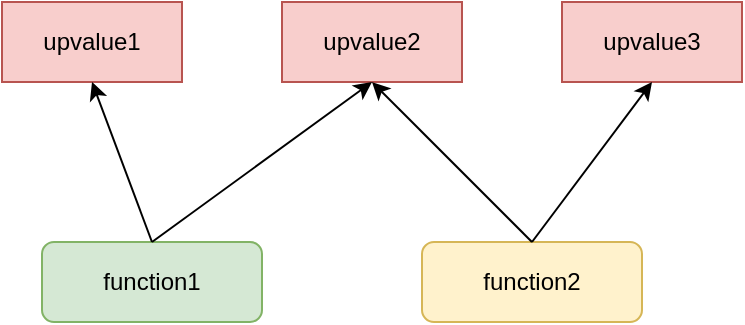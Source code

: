 <mxfile version="24.4.13" type="github">
  <diagram name="第 1 页" id="cMK7JDUvZT4BYyie77ED">
    <mxGraphModel dx="1213" dy="746" grid="1" gridSize="10" guides="1" tooltips="1" connect="1" arrows="1" fold="1" page="1" pageScale="1" pageWidth="827" pageHeight="1169" math="0" shadow="0">
      <root>
        <mxCell id="0" />
        <mxCell id="1" parent="0" />
        <mxCell id="AR4m9xngql7emWe2jwpg-1" value="function1" style="rounded=1;whiteSpace=wrap;html=1;fillColor=#d5e8d4;strokeColor=#82b366;" vertex="1" parent="1">
          <mxGeometry x="140" y="350" width="110" height="40" as="geometry" />
        </mxCell>
        <mxCell id="AR4m9xngql7emWe2jwpg-2" value="function2" style="rounded=1;whiteSpace=wrap;html=1;fillColor=#fff2cc;strokeColor=#d6b656;" vertex="1" parent="1">
          <mxGeometry x="330" y="350" width="110" height="40" as="geometry" />
        </mxCell>
        <mxCell id="AR4m9xngql7emWe2jwpg-3" value="upvalue1" style="rounded=0;whiteSpace=wrap;html=1;fillColor=#f8cecc;strokeColor=#b85450;" vertex="1" parent="1">
          <mxGeometry x="120" y="230" width="90" height="40" as="geometry" />
        </mxCell>
        <mxCell id="AR4m9xngql7emWe2jwpg-4" value="upvalue2" style="rounded=0;whiteSpace=wrap;html=1;fillColor=#f8cecc;strokeColor=#b85450;" vertex="1" parent="1">
          <mxGeometry x="260" y="230" width="90" height="40" as="geometry" />
        </mxCell>
        <mxCell id="AR4m9xngql7emWe2jwpg-5" value="upvalue3" style="rounded=0;whiteSpace=wrap;html=1;fillColor=#f8cecc;strokeColor=#b85450;" vertex="1" parent="1">
          <mxGeometry x="400" y="230" width="90" height="40" as="geometry" />
        </mxCell>
        <mxCell id="AR4m9xngql7emWe2jwpg-6" value="" style="endArrow=classic;html=1;rounded=0;exitX=0.5;exitY=0;exitDx=0;exitDy=0;entryX=0.5;entryY=1;entryDx=0;entryDy=0;" edge="1" parent="1" source="AR4m9xngql7emWe2jwpg-1" target="AR4m9xngql7emWe2jwpg-3">
          <mxGeometry width="50" height="50" relative="1" as="geometry">
            <mxPoint x="390" y="410" as="sourcePoint" />
            <mxPoint x="440" y="360" as="targetPoint" />
          </mxGeometry>
        </mxCell>
        <mxCell id="AR4m9xngql7emWe2jwpg-8" value="" style="endArrow=classic;html=1;rounded=0;exitX=0.5;exitY=0;exitDx=0;exitDy=0;entryX=0.5;entryY=1;entryDx=0;entryDy=0;" edge="1" parent="1" source="AR4m9xngql7emWe2jwpg-1" target="AR4m9xngql7emWe2jwpg-4">
          <mxGeometry width="50" height="50" relative="1" as="geometry">
            <mxPoint x="330" y="350" as="sourcePoint" />
            <mxPoint x="300" y="270" as="targetPoint" />
          </mxGeometry>
        </mxCell>
        <mxCell id="AR4m9xngql7emWe2jwpg-9" value="" style="endArrow=classic;html=1;rounded=0;exitX=0.5;exitY=0;exitDx=0;exitDy=0;entryX=0.5;entryY=1;entryDx=0;entryDy=0;" edge="1" parent="1" source="AR4m9xngql7emWe2jwpg-2" target="AR4m9xngql7emWe2jwpg-4">
          <mxGeometry width="50" height="50" relative="1" as="geometry">
            <mxPoint x="205" y="360" as="sourcePoint" />
            <mxPoint x="315" y="280" as="targetPoint" />
          </mxGeometry>
        </mxCell>
        <mxCell id="AR4m9xngql7emWe2jwpg-10" value="" style="endArrow=classic;html=1;rounded=0;exitX=0.5;exitY=0;exitDx=0;exitDy=0;entryX=0.5;entryY=1;entryDx=0;entryDy=0;" edge="1" parent="1" source="AR4m9xngql7emWe2jwpg-2" target="AR4m9xngql7emWe2jwpg-5">
          <mxGeometry width="50" height="50" relative="1" as="geometry">
            <mxPoint x="395" y="360" as="sourcePoint" />
            <mxPoint x="440" y="280" as="targetPoint" />
          </mxGeometry>
        </mxCell>
      </root>
    </mxGraphModel>
  </diagram>
</mxfile>
